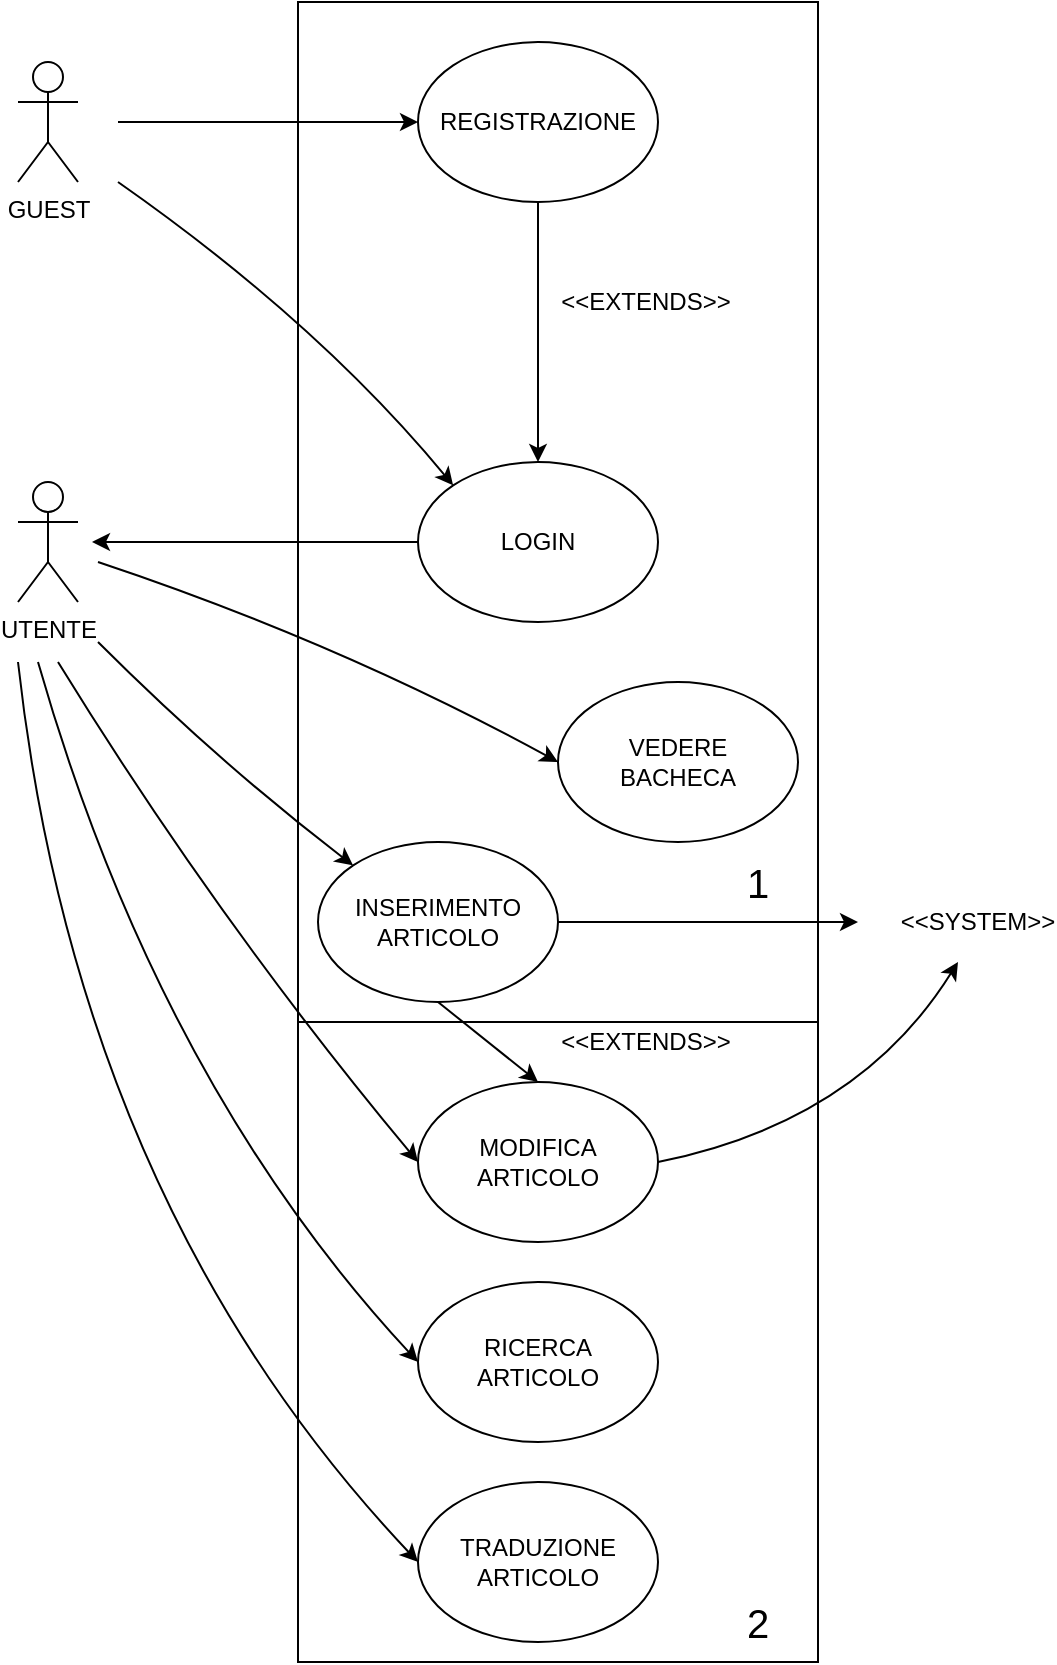 <mxfile version="13.0.1" type="device"><diagram id="MqjCly9cfKdDHh6nnDne" name="Page-1"><mxGraphModel dx="657" dy="1111" grid="0" gridSize="10" guides="1" tooltips="1" connect="1" arrows="1" fold="1" page="1" pageScale="1" pageWidth="827" pageHeight="1169" math="0" shadow="0"><root><mxCell id="0"/><mxCell id="1" parent="0"/><mxCell id="U46QMX1B7rF8wveotU-J-47" value="" style="rounded=0;whiteSpace=wrap;html=1;fillColor=none;" vertex="1" parent="1"><mxGeometry x="260" y="770" width="260" height="320" as="geometry"/></mxCell><mxCell id="U46QMX1B7rF8wveotU-J-46" value="" style="rounded=0;whiteSpace=wrap;html=1;fillColor=none;noLabel=0;" vertex="1" parent="1"><mxGeometry x="260" y="260" width="260" height="510" as="geometry"/></mxCell><mxCell id="U46QMX1B7rF8wveotU-J-9" value="&lt;div&gt;GUEST&lt;/div&gt;&lt;div&gt;&lt;br&gt;&lt;/div&gt;" style="shape=umlActor;verticalLabelPosition=bottom;labelBackgroundColor=#ffffff;verticalAlign=top;html=1;outlineConnect=0;" vertex="1" parent="1"><mxGeometry x="120" y="290" width="30" height="60" as="geometry"/></mxCell><mxCell id="U46QMX1B7rF8wveotU-J-10" value="REGISTRAZIONE" style="ellipse;whiteSpace=wrap;html=1;" vertex="1" parent="1"><mxGeometry x="320" y="280" width="120" height="80" as="geometry"/></mxCell><mxCell id="U46QMX1B7rF8wveotU-J-12" value="&lt;div&gt;&amp;lt;&amp;lt;EXTENDS&amp;gt;&amp;gt;&lt;/div&gt;" style="text;html=1;strokeColor=none;fillColor=none;align=center;verticalAlign=middle;whiteSpace=wrap;rounded=0;" vertex="1" parent="1"><mxGeometry x="414" y="400" width="40" height="20" as="geometry"/></mxCell><mxCell id="U46QMX1B7rF8wveotU-J-13" value="LOGIN" style="ellipse;whiteSpace=wrap;html=1;" vertex="1" parent="1"><mxGeometry x="320" y="490" width="120" height="80" as="geometry"/></mxCell><mxCell id="U46QMX1B7rF8wveotU-J-15" value="UTENTE" style="shape=umlActor;verticalLabelPosition=bottom;labelBackgroundColor=#ffffff;verticalAlign=top;html=1;outlineConnect=0;" vertex="1" parent="1"><mxGeometry x="120" y="500" width="30" height="60" as="geometry"/></mxCell><mxCell id="U46QMX1B7rF8wveotU-J-17" value="&lt;div&gt;VEDERE&lt;/div&gt;&lt;div&gt;BACHECA&lt;br&gt;&lt;/div&gt;" style="ellipse;whiteSpace=wrap;html=1;" vertex="1" parent="1"><mxGeometry x="390" y="600" width="120" height="80" as="geometry"/></mxCell><mxCell id="U46QMX1B7rF8wveotU-J-18" value="&lt;div&gt;INSERIMENTO&lt;/div&gt;&lt;div&gt;ARTICOLO&lt;br&gt;&lt;/div&gt;" style="ellipse;whiteSpace=wrap;html=1;" vertex="1" parent="1"><mxGeometry x="270" y="680" width="120" height="80" as="geometry"/></mxCell><mxCell id="U46QMX1B7rF8wveotU-J-25" value="&lt;div&gt;MODIFICA&lt;/div&gt;&lt;div&gt;ARTICOLO&lt;br&gt;&lt;/div&gt;" style="ellipse;whiteSpace=wrap;html=1;" vertex="1" parent="1"><mxGeometry x="320" y="800" width="120" height="80" as="geometry"/></mxCell><mxCell id="U46QMX1B7rF8wveotU-J-26" value="&lt;div&gt;RICERCA&lt;/div&gt;&lt;div&gt;ARTICOLO&lt;/div&gt;" style="ellipse;whiteSpace=wrap;html=1;" vertex="1" parent="1"><mxGeometry x="320" y="900" width="120" height="80" as="geometry"/></mxCell><mxCell id="U46QMX1B7rF8wveotU-J-27" value="&lt;div&gt;TRADUZIONE&lt;/div&gt;&lt;div&gt;ARTICOLO&lt;br&gt;&lt;/div&gt;" style="ellipse;whiteSpace=wrap;html=1;" vertex="1" parent="1"><mxGeometry x="320" y="1000" width="120" height="80" as="geometry"/></mxCell><mxCell id="U46QMX1B7rF8wveotU-J-28" value="" style="endArrow=classic;html=1;exitX=0.5;exitY=1;exitDx=0;exitDy=0;entryX=0.5;entryY=0;entryDx=0;entryDy=0;" edge="1" parent="1" source="U46QMX1B7rF8wveotU-J-18" target="U46QMX1B7rF8wveotU-J-25"><mxGeometry width="50" height="50" relative="1" as="geometry"><mxPoint x="310" y="820" as="sourcePoint"/><mxPoint x="360" y="770" as="targetPoint"/></mxGeometry></mxCell><mxCell id="U46QMX1B7rF8wveotU-J-29" value="&lt;div&gt;&amp;lt;&amp;lt;EXTENDS&amp;gt;&amp;gt;&lt;/div&gt;" style="text;html=1;strokeColor=none;fillColor=none;align=center;verticalAlign=middle;whiteSpace=wrap;rounded=0;" vertex="1" parent="1"><mxGeometry x="414" y="770" width="40" height="20" as="geometry"/></mxCell><mxCell id="U46QMX1B7rF8wveotU-J-30" value="&lt;div&gt;&amp;lt;&amp;lt;SYSTEM&amp;gt;&amp;gt;&lt;/div&gt;" style="text;html=1;strokeColor=none;fillColor=none;align=center;verticalAlign=middle;whiteSpace=wrap;rounded=0;" vertex="1" parent="1"><mxGeometry x="580" y="710" width="40" height="20" as="geometry"/></mxCell><mxCell id="U46QMX1B7rF8wveotU-J-36" value="" style="endArrow=classic;html=1;entryX=0;entryY=0.5;entryDx=0;entryDy=0;" edge="1" parent="1" target="U46QMX1B7rF8wveotU-J-10"><mxGeometry width="50" height="50" relative="1" as="geometry"><mxPoint x="170" y="320" as="sourcePoint"/><mxPoint x="370" y="590" as="targetPoint"/></mxGeometry></mxCell><mxCell id="U46QMX1B7rF8wveotU-J-37" value="" style="endArrow=classic;html=1;exitX=0.5;exitY=1;exitDx=0;exitDy=0;entryX=0.5;entryY=0;entryDx=0;entryDy=0;" edge="1" parent="1" source="U46QMX1B7rF8wveotU-J-10" target="U46QMX1B7rF8wveotU-J-13"><mxGeometry width="50" height="50" relative="1" as="geometry"><mxPoint x="320" y="640" as="sourcePoint"/><mxPoint x="470" y="470" as="targetPoint"/></mxGeometry></mxCell><mxCell id="U46QMX1B7rF8wveotU-J-38" value="" style="endArrow=classic;html=1;entryX=0;entryY=0;entryDx=0;entryDy=0;curved=1;" edge="1" parent="1" target="U46QMX1B7rF8wveotU-J-13"><mxGeometry width="50" height="50" relative="1" as="geometry"><mxPoint x="170" y="350" as="sourcePoint"/><mxPoint x="370" y="590" as="targetPoint"/><Array as="points"><mxPoint x="270" y="420"/></Array></mxGeometry></mxCell><mxCell id="U46QMX1B7rF8wveotU-J-39" value="" style="endArrow=classic;html=1;entryX=0;entryY=0.5;entryDx=0;entryDy=0;curved=1;" edge="1" parent="1" target="U46QMX1B7rF8wveotU-J-17"><mxGeometry width="50" height="50" relative="1" as="geometry"><mxPoint x="160" y="540" as="sourcePoint"/><mxPoint x="370" y="590" as="targetPoint"/><Array as="points"><mxPoint x="280" y="580"/></Array></mxGeometry></mxCell><mxCell id="U46QMX1B7rF8wveotU-J-40" value="" style="endArrow=classic;html=1;entryX=0;entryY=0;entryDx=0;entryDy=0;curved=1;" edge="1" parent="1" target="U46QMX1B7rF8wveotU-J-18"><mxGeometry width="50" height="50" relative="1" as="geometry"><mxPoint x="160" y="580" as="sourcePoint"/><mxPoint x="370" y="590" as="targetPoint"/><Array as="points"><mxPoint x="220" y="640"/></Array></mxGeometry></mxCell><mxCell id="U46QMX1B7rF8wveotU-J-41" value="" style="endArrow=classic;html=1;entryX=0;entryY=0.5;entryDx=0;entryDy=0;curved=1;" edge="1" parent="1" target="U46QMX1B7rF8wveotU-J-25"><mxGeometry width="50" height="50" relative="1" as="geometry"><mxPoint x="140" y="590" as="sourcePoint"/><mxPoint x="370" y="590" as="targetPoint"/><Array as="points"><mxPoint x="220" y="720"/></Array></mxGeometry></mxCell><mxCell id="U46QMX1B7rF8wveotU-J-42" value="" style="endArrow=classic;html=1;entryX=0;entryY=0.5;entryDx=0;entryDy=0;curved=1;" edge="1" parent="1" target="U46QMX1B7rF8wveotU-J-26"><mxGeometry width="50" height="50" relative="1" as="geometry"><mxPoint x="130" y="590" as="sourcePoint"/><mxPoint x="370" y="590" as="targetPoint"/><Array as="points"><mxPoint x="190" y="800"/></Array></mxGeometry></mxCell><mxCell id="U46QMX1B7rF8wveotU-J-43" value="" style="endArrow=classic;html=1;entryX=0;entryY=0.5;entryDx=0;entryDy=0;curved=1;" edge="1" parent="1" target="U46QMX1B7rF8wveotU-J-27"><mxGeometry width="50" height="50" relative="1" as="geometry"><mxPoint x="120" y="590" as="sourcePoint"/><mxPoint x="370" y="590" as="targetPoint"/><Array as="points"><mxPoint x="150" y="860"/></Array></mxGeometry></mxCell><mxCell id="U46QMX1B7rF8wveotU-J-44" value="" style="endArrow=classic;html=1;exitX=1;exitY=0.5;exitDx=0;exitDy=0;" edge="1" parent="1" source="U46QMX1B7rF8wveotU-J-18"><mxGeometry width="50" height="50" relative="1" as="geometry"><mxPoint x="320" y="640" as="sourcePoint"/><mxPoint x="540" y="720" as="targetPoint"/></mxGeometry></mxCell><mxCell id="U46QMX1B7rF8wveotU-J-45" value="" style="endArrow=classic;html=1;exitX=1;exitY=0.5;exitDx=0;exitDy=0;curved=1;" edge="1" parent="1" source="U46QMX1B7rF8wveotU-J-25"><mxGeometry width="50" height="50" relative="1" as="geometry"><mxPoint x="320" y="640" as="sourcePoint"/><mxPoint x="590" y="740" as="targetPoint"/><Array as="points"><mxPoint x="540" y="820"/></Array></mxGeometry></mxCell><mxCell id="U46QMX1B7rF8wveotU-J-48" value="&lt;font style=&quot;font-size: 20px&quot;&gt;1&lt;/font&gt;" style="text;html=1;strokeColor=none;fillColor=none;align=center;verticalAlign=middle;whiteSpace=wrap;rounded=0;" vertex="1" parent="1"><mxGeometry x="470" y="690" width="40" height="20" as="geometry"/></mxCell><mxCell id="U46QMX1B7rF8wveotU-J-49" value="&lt;font style=&quot;font-size: 20px&quot;&gt;2&lt;/font&gt;" style="text;html=1;strokeColor=none;fillColor=none;align=center;verticalAlign=middle;whiteSpace=wrap;rounded=0;" vertex="1" parent="1"><mxGeometry x="470" y="1060" width="40" height="20" as="geometry"/></mxCell><mxCell id="U46QMX1B7rF8wveotU-J-50" value="" style="endArrow=classic;html=1;exitX=0;exitY=0.5;exitDx=0;exitDy=0;" edge="1" parent="1" source="U46QMX1B7rF8wveotU-J-13"><mxGeometry width="50" height="50" relative="1" as="geometry"><mxPoint x="87" y="870" as="sourcePoint"/><mxPoint x="157" y="530" as="targetPoint"/></mxGeometry></mxCell></root></mxGraphModel></diagram></mxfile>